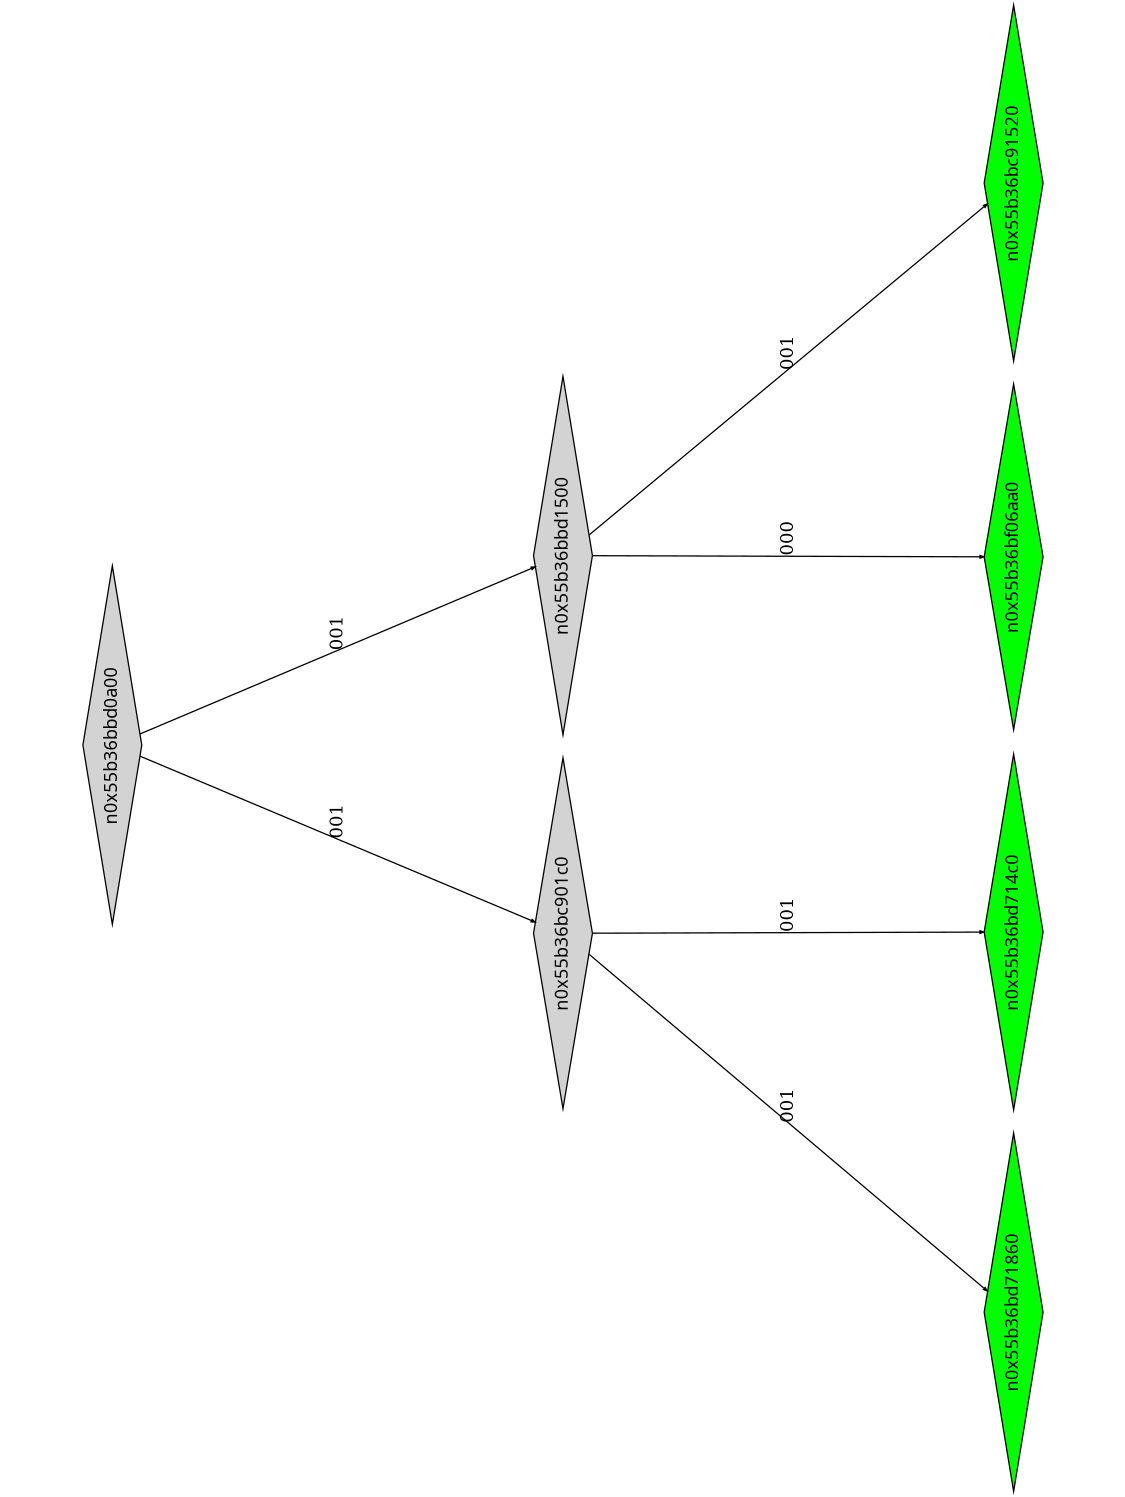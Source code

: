 digraph G {
	size="10,7.5";
	ratio=fill;
	rotate=90;
	center = "true";
	node [style="filled",width=.1,height=.1,fontname="Terminus"]
	edge [arrowsize=.3]
	n0x55b36bbd0a00 [shape=diamond];
	n0x55b36bbd0a00 -> n0x55b36bc901c0 [label=001];
	n0x55b36bbd0a00 -> n0x55b36bbd1500 [label=001];
	n0x55b36bbd1500 [shape=diamond];
	n0x55b36bbd1500 -> n0x55b36bf06aa0 [label=000];
	n0x55b36bbd1500 -> n0x55b36bc91520 [label=001];
	n0x55b36bc91520 [shape=diamond,fillcolor=green];
	n0x55b36bf06aa0 [shape=diamond,fillcolor=green];
	n0x55b36bc901c0 [shape=diamond];
	n0x55b36bc901c0 -> n0x55b36bd71860 [label=001];
	n0x55b36bc901c0 -> n0x55b36bd714c0 [label=001];
	n0x55b36bd714c0 [shape=diamond,fillcolor=green];
	n0x55b36bd71860 [shape=diamond,fillcolor=green];
}
